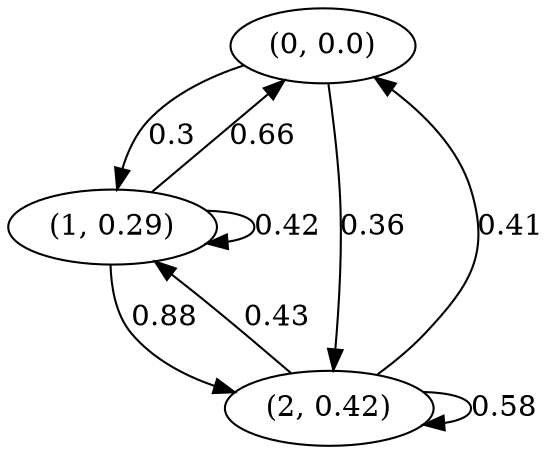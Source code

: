 digraph {
    0 [ label = "(0, 0.0)" ]
    1 [ label = "(1, 0.29)" ]
    2 [ label = "(2, 0.42)" ]
    1 -> 1 [ label = "0.42" ]
    2 -> 2 [ label = "0.58" ]
    1 -> 0 [ label = "0.66" ]
    2 -> 0 [ label = "0.41" ]
    0 -> 1 [ label = "0.3" ]
    2 -> 1 [ label = "0.43" ]
    0 -> 2 [ label = "0.36" ]
    1 -> 2 [ label = "0.88" ]
}


